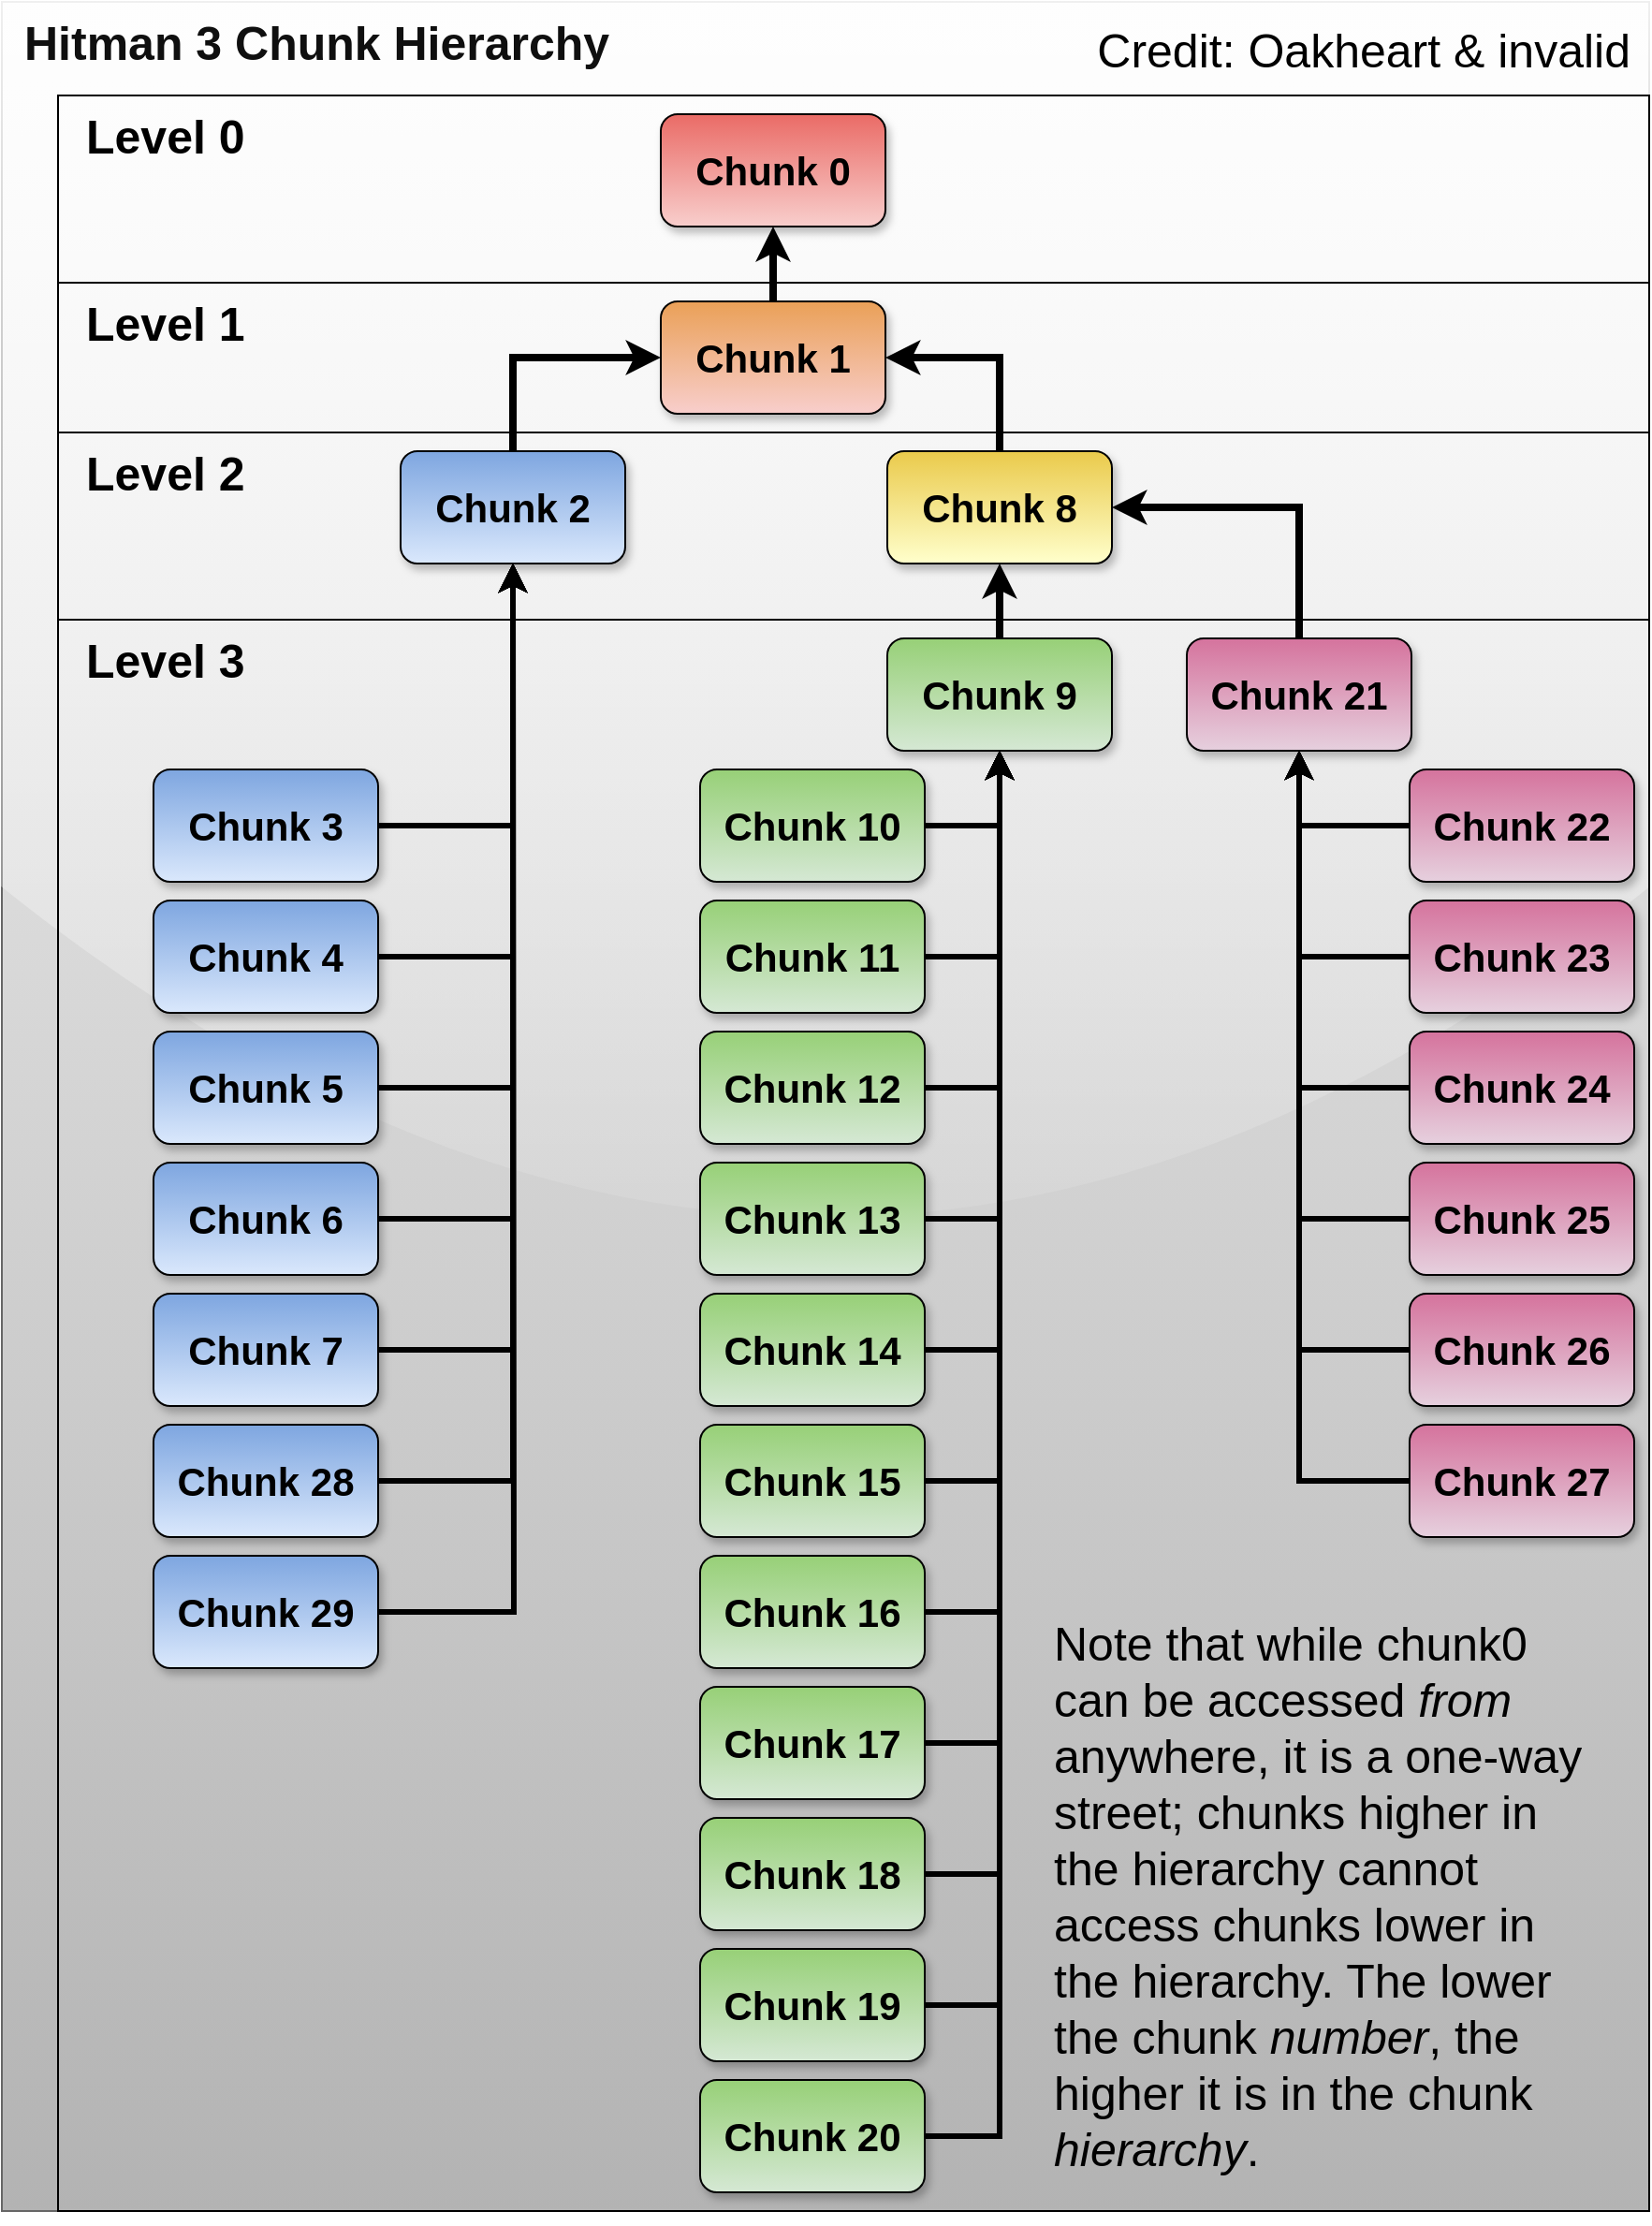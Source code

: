 <mxfile version="20.8.17" type="device"><diagram name="Page-1" id="b98fa263-6416-c6ec-5b7d-78bf54ef71d0"><mxGraphModel dx="1111" dy="766" grid="1" gridSize="10" guides="1" tooltips="1" connect="1" arrows="1" fold="1" page="1" pageScale="1.5" pageWidth="1169" pageHeight="826" background="none" math="0" shadow="0"><root><mxCell id="0" style=";html=1;"/><mxCell id="1" style=";html=1;" parent="0"/><mxCell id="N0DhFaUQ2dvQvEvrO7Er-67" value="&lt;font color=&quot;#0f0f0f&quot;&gt;Hitman 3 Chunk Hierarchy&lt;/font&gt;" style="rounded=0;whiteSpace=wrap;html=1;fontSize=25;verticalAlign=top;align=left;fontStyle=1;labelBorderColor=none;spacingLeft=10;glass=1;sketch=0;shadow=0;fillColor=#f5f5f5;strokeColor=#666666;gradientColor=#b3b3b3;" parent="1" vertex="1"><mxGeometry x="400" y="20" width="880" height="1180" as="geometry"/></mxCell><mxCell id="N0DhFaUQ2dvQvEvrO7Er-72" value="&lt;div&gt;Level 3&lt;br&gt;&lt;/div&gt;" style="rounded=0;whiteSpace=wrap;html=1;labelBorderColor=none;fontSize=25;align=left;verticalAlign=top;fontStyle=1;spacingLeft=13;labelBackgroundColor=none;fillColor=none;" parent="1" vertex="1"><mxGeometry x="430" y="350" width="850" height="850" as="geometry"/></mxCell><mxCell id="N0DhFaUQ2dvQvEvrO7Er-71" value="&lt;div&gt;Level 2&lt;br&gt;&lt;/div&gt;" style="rounded=0;whiteSpace=wrap;html=1;labelBorderColor=none;fontSize=25;align=left;verticalAlign=top;fontStyle=1;spacingLeft=13;fillColor=none;" parent="1" vertex="1"><mxGeometry x="430" y="250" width="850" height="100" as="geometry"/></mxCell><mxCell id="N0DhFaUQ2dvQvEvrO7Er-70" value="&lt;div&gt;Level 1&lt;br&gt;&lt;/div&gt;" style="rounded=0;whiteSpace=wrap;html=1;labelBorderColor=none;fontSize=25;align=left;verticalAlign=top;fontStyle=1;spacingLeft=13;fillColor=none;" parent="1" vertex="1"><mxGeometry x="430" y="170" width="850" height="80" as="geometry"/></mxCell><mxCell id="N0DhFaUQ2dvQvEvrO7Er-69" value="&lt;div&gt;Level 0&lt;br&gt;&lt;/div&gt;" style="rounded=0;whiteSpace=wrap;html=1;labelBorderColor=none;fontSize=25;align=left;verticalAlign=top;fontStyle=1;spacingLeft=13;fillColor=none;" parent="1" vertex="1"><mxGeometry x="430" y="70" width="850" height="100" as="geometry"/></mxCell><mxCell id="N0DhFaUQ2dvQvEvrO7Er-3" value="" style="edgeStyle=orthogonalEdgeStyle;rounded=0;orthogonalLoop=1;jettySize=auto;html=1;strokeWidth=4;" parent="1" source="N0DhFaUQ2dvQvEvrO7Er-2" target="N0DhFaUQ2dvQvEvrO7Er-1" edge="1"><mxGeometry relative="1" as="geometry"/></mxCell><mxCell id="N0DhFaUQ2dvQvEvrO7Er-1" value="&lt;font color=&quot;#000000&quot;&gt;Chunk 0&lt;/font&gt;" style="rounded=1;whiteSpace=wrap;html=1;flipH=0;flipV=1;fontStyle=1;fontSize=21;fillColor=#f8cecc;strokeColor=#000000;gradientColor=#ea6b66;shadow=1;" parent="1" vertex="1"><mxGeometry x="752" y="80" width="120" height="60" as="geometry"/></mxCell><mxCell id="N0DhFaUQ2dvQvEvrO7Er-5" value="" style="edgeStyle=orthogonalEdgeStyle;rounded=0;orthogonalLoop=1;jettySize=auto;html=1;exitX=0.5;exitY=0;exitDx=0;exitDy=0;entryX=1;entryY=0.5;entryDx=0;entryDy=0;strokeWidth=4;" parent="1" source="N0DhFaUQ2dvQvEvrO7Er-4" target="N0DhFaUQ2dvQvEvrO7Er-2" edge="1"><mxGeometry relative="1" as="geometry"/></mxCell><mxCell id="N0DhFaUQ2dvQvEvrO7Er-7" value="" style="edgeStyle=orthogonalEdgeStyle;rounded=0;orthogonalLoop=1;jettySize=auto;html=1;exitX=0.5;exitY=0;exitDx=0;exitDy=0;entryX=0;entryY=0.5;entryDx=0;entryDy=0;strokeWidth=4;" parent="1" source="N0DhFaUQ2dvQvEvrO7Er-6" target="N0DhFaUQ2dvQvEvrO7Er-2" edge="1"><mxGeometry relative="1" as="geometry"/></mxCell><mxCell id="N0DhFaUQ2dvQvEvrO7Er-2" value="&lt;div style=&quot;font-size: 21px;&quot;&gt;Chunk 1&lt;/div&gt;" style="rounded=1;whiteSpace=wrap;html=1;flipH=0;flipV=1;fontStyle=1;fontSize=21;fillColor=#f8cecc;strokeColor=#000000;gradientColor=#EAA057;shadow=1;" parent="1" vertex="1"><mxGeometry x="752" y="180" width="120" height="60" as="geometry"/></mxCell><mxCell id="N0DhFaUQ2dvQvEvrO7Er-28" value="" style="edgeStyle=orthogonalEdgeStyle;rounded=0;orthogonalLoop=1;jettySize=auto;html=1;strokeWidth=4;" parent="1" source="N0DhFaUQ2dvQvEvrO7Er-27" target="N0DhFaUQ2dvQvEvrO7Er-4" edge="1"><mxGeometry relative="1" as="geometry"/></mxCell><mxCell id="N0DhFaUQ2dvQvEvrO7Er-30" value="" style="edgeStyle=orthogonalEdgeStyle;rounded=0;orthogonalLoop=1;jettySize=auto;html=1;exitX=0.5;exitY=0;exitDx=0;exitDy=0;strokeWidth=4;entryX=1;entryY=0.5;entryDx=0;entryDy=0;" parent="1" source="N0DhFaUQ2dvQvEvrO7Er-29" target="N0DhFaUQ2dvQvEvrO7Er-4" edge="1"><mxGeometry relative="1" as="geometry"/></mxCell><mxCell id="N0DhFaUQ2dvQvEvrO7Er-4" value="&lt;div style=&quot;font-size: 21px;&quot;&gt;Chunk 8&lt;br style=&quot;font-size: 21px;&quot;&gt;&lt;/div&gt;" style="rounded=1;whiteSpace=wrap;html=1;flipH=0;flipV=1;fontStyle=1;fontSize=21;fillColor=#FFFFCC;strokeColor=#000000;gradientColor=#EACA4B;glass=0;shadow=1;" parent="1" vertex="1"><mxGeometry x="873" y="260" width="120" height="60" as="geometry"/></mxCell><mxCell id="N0DhFaUQ2dvQvEvrO7Er-6" value="&lt;div style=&quot;font-size: 21px;&quot;&gt;Chunk 2&lt;br style=&quot;font-size: 21px;&quot;&gt;&lt;/div&gt;" style="rounded=1;whiteSpace=wrap;html=1;flipH=0;flipV=1;fontStyle=1;fontSize=21;fillColor=#dae8fc;strokeColor=#000000;gradientColor=#7ea6e0;shadow=1;" parent="1" vertex="1"><mxGeometry x="613" y="260" width="120" height="60" as="geometry"/></mxCell><mxCell id="N0DhFaUQ2dvQvEvrO7Er-21" style="edgeStyle=orthogonalEdgeStyle;rounded=0;orthogonalLoop=1;jettySize=auto;html=1;entryX=0.5;entryY=1;entryDx=0;entryDy=0;strokeWidth=3;" parent="1" source="N0DhFaUQ2dvQvEvrO7Er-10" target="N0DhFaUQ2dvQvEvrO7Er-6" edge="1"><mxGeometry relative="1" as="geometry"/></mxCell><mxCell id="N0DhFaUQ2dvQvEvrO7Er-10" value="&lt;div style=&quot;font-size: 21px;&quot;&gt;Chunk 7&lt;br style=&quot;font-size: 21px;&quot;&gt;&lt;/div&gt;" style="rounded=1;whiteSpace=wrap;html=1;flipH=0;flipV=1;fontStyle=1;fontSize=21;shadow=1;fillColor=#dae8fc;gradientColor=#7ea6e0;strokeColor=#000000;" parent="1" vertex="1"><mxGeometry x="481" y="710" width="120" height="60" as="geometry"/></mxCell><mxCell id="N0DhFaUQ2dvQvEvrO7Er-22" style="edgeStyle=orthogonalEdgeStyle;rounded=0;orthogonalLoop=1;jettySize=auto;html=1;entryX=0.5;entryY=1;entryDx=0;entryDy=0;strokeWidth=3;" parent="1" source="N0DhFaUQ2dvQvEvrO7Er-12" target="N0DhFaUQ2dvQvEvrO7Er-6" edge="1"><mxGeometry relative="1" as="geometry"/></mxCell><mxCell id="N0DhFaUQ2dvQvEvrO7Er-12" value="&lt;div style=&quot;font-size: 21px;&quot;&gt;Chunk 6&lt;br style=&quot;font-size: 21px;&quot;&gt;&lt;/div&gt;" style="rounded=1;whiteSpace=wrap;html=1;flipH=0;flipV=1;fontStyle=1;fontSize=21;shadow=1;fillColor=#dae8fc;gradientColor=#7ea6e0;strokeColor=#000000;" parent="1" vertex="1"><mxGeometry x="481" y="640" width="120" height="60" as="geometry"/></mxCell><mxCell id="N0DhFaUQ2dvQvEvrO7Er-23" style="edgeStyle=orthogonalEdgeStyle;rounded=0;orthogonalLoop=1;jettySize=auto;html=1;entryX=0.5;entryY=1;entryDx=0;entryDy=0;strokeWidth=3;" parent="1" source="N0DhFaUQ2dvQvEvrO7Er-14" target="N0DhFaUQ2dvQvEvrO7Er-6" edge="1"><mxGeometry relative="1" as="geometry"/></mxCell><mxCell id="N0DhFaUQ2dvQvEvrO7Er-14" value="&lt;div style=&quot;font-size: 21px;&quot;&gt;Chunk 5&lt;br style=&quot;font-size: 21px;&quot;&gt;&lt;/div&gt;" style="rounded=1;whiteSpace=wrap;html=1;flipH=0;flipV=1;fontStyle=1;fontSize=21;shadow=1;fillColor=#dae8fc;gradientColor=#7ea6e0;strokeColor=#000000;" parent="1" vertex="1"><mxGeometry x="481" y="570" width="120" height="60" as="geometry"/></mxCell><mxCell id="N0DhFaUQ2dvQvEvrO7Er-24" style="edgeStyle=orthogonalEdgeStyle;rounded=0;orthogonalLoop=1;jettySize=auto;html=1;entryX=0.5;entryY=1;entryDx=0;entryDy=0;strokeWidth=3;" parent="1" source="N0DhFaUQ2dvQvEvrO7Er-16" target="N0DhFaUQ2dvQvEvrO7Er-6" edge="1"><mxGeometry relative="1" as="geometry"/></mxCell><mxCell id="N0DhFaUQ2dvQvEvrO7Er-16" value="&lt;div style=&quot;font-size: 21px;&quot;&gt;Chunk 4&lt;br style=&quot;font-size: 21px;&quot;&gt;&lt;/div&gt;" style="rounded=1;whiteSpace=wrap;html=1;flipH=0;flipV=1;fontStyle=1;fontSize=21;shadow=1;fillColor=#dae8fc;gradientColor=#7ea6e0;strokeColor=#000000;" parent="1" vertex="1"><mxGeometry x="481" y="500" width="120" height="60" as="geometry"/></mxCell><mxCell id="N0DhFaUQ2dvQvEvrO7Er-25" style="edgeStyle=orthogonalEdgeStyle;rounded=0;orthogonalLoop=1;jettySize=auto;html=1;strokeWidth=3;" parent="1" source="N0DhFaUQ2dvQvEvrO7Er-18" target="N0DhFaUQ2dvQvEvrO7Er-6" edge="1"><mxGeometry relative="1" as="geometry"/></mxCell><mxCell id="N0DhFaUQ2dvQvEvrO7Er-18" value="&lt;div style=&quot;font-size: 21px;&quot;&gt;Chunk 3&lt;br style=&quot;font-size: 21px;&quot;&gt;&lt;/div&gt;" style="rounded=1;whiteSpace=wrap;html=1;flipH=0;flipV=1;fontStyle=1;fontSize=21;shadow=1;fillColor=#dae8fc;gradientColor=#7ea6e0;strokeColor=#000000;" parent="1" vertex="1"><mxGeometry x="481" y="430" width="120" height="60" as="geometry"/></mxCell><mxCell id="N0DhFaUQ2dvQvEvrO7Er-27" value="&lt;div style=&quot;font-size: 21px;&quot;&gt;Chunk 9&lt;br style=&quot;font-size: 21px;&quot;&gt;&lt;/div&gt;" style="rounded=1;whiteSpace=wrap;html=1;flipH=0;flipV=1;fontStyle=1;fontSize=21;fillColor=#d5e8d4;strokeColor=#000000;gradientColor=#97d077;shadow=1;" parent="1" vertex="1"><mxGeometry x="873" y="360" width="120" height="60" as="geometry"/></mxCell><mxCell id="N0DhFaUQ2dvQvEvrO7Er-29" value="&lt;div style=&quot;font-size: 21px;&quot;&gt;Chunk 21&lt;br style=&quot;font-size: 21px;&quot;&gt;&lt;/div&gt;" style="rounded=1;whiteSpace=wrap;html=1;flipH=0;flipV=1;fontStyle=1;fontSize=21;fillColor=#e6d0de;strokeColor=#000000;shadow=1;gradientColor=#d5739d;" parent="1" vertex="1"><mxGeometry x="1033" y="360" width="120" height="60" as="geometry"/></mxCell><mxCell id="N0DhFaUQ2dvQvEvrO7Er-49" style="edgeStyle=orthogonalEdgeStyle;rounded=0;orthogonalLoop=1;jettySize=auto;html=1;exitX=1;exitY=0.5;exitDx=0;exitDy=0;strokeWidth=3;" parent="1" source="N0DhFaUQ2dvQvEvrO7Er-31" target="N0DhFaUQ2dvQvEvrO7Er-27" edge="1"><mxGeometry relative="1" as="geometry"/></mxCell><mxCell id="N0DhFaUQ2dvQvEvrO7Er-31" value="&lt;div style=&quot;font-size: 21px;&quot;&gt;Chunk 10&lt;br style=&quot;font-size: 21px;&quot;&gt;&lt;/div&gt;" style="rounded=1;whiteSpace=wrap;html=1;flipH=0;flipV=1;fontStyle=1;fontSize=21;fillColor=#d5e8d4;strokeColor=#000000;shadow=1;gradientColor=#97d077;" parent="1" vertex="1"><mxGeometry x="773" y="430" width="120" height="60" as="geometry"/></mxCell><mxCell id="N0DhFaUQ2dvQvEvrO7Er-50" style="edgeStyle=orthogonalEdgeStyle;rounded=0;orthogonalLoop=1;jettySize=auto;html=1;entryX=0.5;entryY=1;entryDx=0;entryDy=0;exitX=1;exitY=0.5;exitDx=0;exitDy=0;strokeWidth=3;" parent="1" source="N0DhFaUQ2dvQvEvrO7Er-32" target="N0DhFaUQ2dvQvEvrO7Er-27" edge="1"><mxGeometry relative="1" as="geometry"/></mxCell><mxCell id="N0DhFaUQ2dvQvEvrO7Er-32" value="&lt;div style=&quot;font-size: 21px;&quot;&gt;Chunk 11&lt;br style=&quot;font-size: 21px;&quot;&gt;&lt;/div&gt;" style="rounded=1;whiteSpace=wrap;html=1;flipH=0;flipV=1;fontStyle=1;fontSize=21;shadow=1;fillColor=#d5e8d4;gradientColor=#97d077;strokeColor=#000000;" parent="1" vertex="1"><mxGeometry x="773" y="500" width="120" height="60" as="geometry"/></mxCell><mxCell id="N0DhFaUQ2dvQvEvrO7Er-51" style="edgeStyle=orthogonalEdgeStyle;rounded=0;orthogonalLoop=1;jettySize=auto;html=1;entryX=0.5;entryY=1;entryDx=0;entryDy=0;exitX=1;exitY=0.5;exitDx=0;exitDy=0;strokeWidth=3;" parent="1" source="N0DhFaUQ2dvQvEvrO7Er-33" target="N0DhFaUQ2dvQvEvrO7Er-27" edge="1"><mxGeometry relative="1" as="geometry"/></mxCell><mxCell id="N0DhFaUQ2dvQvEvrO7Er-33" value="&lt;div style=&quot;font-size: 21px;&quot;&gt;Chunk 12&lt;br style=&quot;font-size: 21px;&quot;&gt;&lt;/div&gt;" style="rounded=1;whiteSpace=wrap;html=1;flipH=0;flipV=1;fontStyle=1;fontSize=21;shadow=1;fillColor=#d5e8d4;gradientColor=#97d077;strokeColor=#000000;" parent="1" vertex="1"><mxGeometry x="773" y="570" width="120" height="60" as="geometry"/></mxCell><mxCell id="N0DhFaUQ2dvQvEvrO7Er-52" style="edgeStyle=orthogonalEdgeStyle;rounded=0;orthogonalLoop=1;jettySize=auto;html=1;entryX=0.5;entryY=1;entryDx=0;entryDy=0;exitX=1;exitY=0.5;exitDx=0;exitDy=0;strokeWidth=3;" parent="1" source="N0DhFaUQ2dvQvEvrO7Er-34" target="N0DhFaUQ2dvQvEvrO7Er-27" edge="1"><mxGeometry relative="1" as="geometry"/></mxCell><mxCell id="N0DhFaUQ2dvQvEvrO7Er-34" value="&lt;div style=&quot;font-size: 21px;&quot;&gt;Chunk 13&lt;br style=&quot;font-size: 21px;&quot;&gt;&lt;/div&gt;" style="rounded=1;whiteSpace=wrap;html=1;flipH=0;flipV=1;fontStyle=1;fontSize=21;shadow=1;fillColor=#d5e8d4;gradientColor=#97d077;strokeColor=#000000;" parent="1" vertex="1"><mxGeometry x="773" y="640" width="120" height="60" as="geometry"/></mxCell><mxCell id="N0DhFaUQ2dvQvEvrO7Er-53" style="edgeStyle=orthogonalEdgeStyle;rounded=0;orthogonalLoop=1;jettySize=auto;html=1;entryX=0.5;entryY=1;entryDx=0;entryDy=0;exitX=1;exitY=0.5;exitDx=0;exitDy=0;strokeWidth=3;" parent="1" source="N0DhFaUQ2dvQvEvrO7Er-35" target="N0DhFaUQ2dvQvEvrO7Er-27" edge="1"><mxGeometry relative="1" as="geometry"/></mxCell><mxCell id="N0DhFaUQ2dvQvEvrO7Er-35" value="&lt;div style=&quot;font-size: 21px;&quot;&gt;Chunk 14&lt;br style=&quot;font-size: 21px;&quot;&gt;&lt;/div&gt;" style="rounded=1;whiteSpace=wrap;html=1;flipH=0;flipV=1;fontStyle=1;fontSize=21;shadow=1;fillColor=#d5e8d4;gradientColor=#97d077;strokeColor=#000000;" parent="1" vertex="1"><mxGeometry x="773" y="710" width="120" height="60" as="geometry"/></mxCell><mxCell id="N0DhFaUQ2dvQvEvrO7Er-54" style="edgeStyle=orthogonalEdgeStyle;rounded=0;orthogonalLoop=1;jettySize=auto;html=1;entryX=0.5;entryY=1;entryDx=0;entryDy=0;exitX=1;exitY=0.5;exitDx=0;exitDy=0;strokeWidth=3;" parent="1" source="N0DhFaUQ2dvQvEvrO7Er-36" target="N0DhFaUQ2dvQvEvrO7Er-27" edge="1"><mxGeometry relative="1" as="geometry"/></mxCell><mxCell id="N0DhFaUQ2dvQvEvrO7Er-36" value="&lt;div style=&quot;font-size: 21px;&quot;&gt;Chunk 15&lt;br style=&quot;font-size: 21px;&quot;&gt;&lt;/div&gt;" style="rounded=1;whiteSpace=wrap;html=1;flipH=0;flipV=1;fontStyle=1;fontSize=21;shadow=1;fillColor=#d5e8d4;gradientColor=#97d077;strokeColor=#000000;" parent="1" vertex="1"><mxGeometry x="773" y="780" width="120" height="60" as="geometry"/></mxCell><mxCell id="N0DhFaUQ2dvQvEvrO7Er-55" style="edgeStyle=orthogonalEdgeStyle;rounded=0;orthogonalLoop=1;jettySize=auto;html=1;entryX=0.5;entryY=1;entryDx=0;entryDy=0;exitX=1;exitY=0.5;exitDx=0;exitDy=0;strokeWidth=3;" parent="1" source="N0DhFaUQ2dvQvEvrO7Er-37" target="N0DhFaUQ2dvQvEvrO7Er-27" edge="1"><mxGeometry relative="1" as="geometry"/></mxCell><mxCell id="N0DhFaUQ2dvQvEvrO7Er-37" value="&lt;div style=&quot;font-size: 21px;&quot;&gt;Chunk 16&lt;br style=&quot;font-size: 21px;&quot;&gt;&lt;/div&gt;" style="rounded=1;whiteSpace=wrap;html=1;flipH=0;flipV=1;fontStyle=1;fontSize=21;shadow=1;fillColor=#d5e8d4;gradientColor=#97d077;strokeColor=#000000;" parent="1" vertex="1"><mxGeometry x="773" y="850" width="120" height="60" as="geometry"/></mxCell><mxCell id="N0DhFaUQ2dvQvEvrO7Er-56" style="edgeStyle=orthogonalEdgeStyle;rounded=0;orthogonalLoop=1;jettySize=auto;html=1;entryX=0.5;entryY=1;entryDx=0;entryDy=0;exitX=1;exitY=0.5;exitDx=0;exitDy=0;strokeWidth=3;" parent="1" source="N0DhFaUQ2dvQvEvrO7Er-38" target="N0DhFaUQ2dvQvEvrO7Er-27" edge="1"><mxGeometry relative="1" as="geometry"/></mxCell><mxCell id="N0DhFaUQ2dvQvEvrO7Er-38" value="&lt;div style=&quot;font-size: 21px;&quot;&gt;Chunk 17&lt;br style=&quot;font-size: 21px;&quot;&gt;&lt;/div&gt;" style="rounded=1;whiteSpace=wrap;html=1;flipH=0;flipV=1;fontStyle=1;fontSize=21;shadow=1;fillColor=#d5e8d4;gradientColor=#97d077;strokeColor=#000000;" parent="1" vertex="1"><mxGeometry x="773" y="920" width="120" height="60" as="geometry"/></mxCell><mxCell id="N0DhFaUQ2dvQvEvrO7Er-57" style="edgeStyle=orthogonalEdgeStyle;rounded=0;orthogonalLoop=1;jettySize=auto;html=1;entryX=0.5;entryY=1;entryDx=0;entryDy=0;exitX=1;exitY=0.5;exitDx=0;exitDy=0;strokeWidth=3;" parent="1" source="N0DhFaUQ2dvQvEvrO7Er-39" target="N0DhFaUQ2dvQvEvrO7Er-27" edge="1"><mxGeometry relative="1" as="geometry"/></mxCell><mxCell id="N0DhFaUQ2dvQvEvrO7Er-39" value="&lt;div style=&quot;font-size: 21px;&quot;&gt;Chunk 18&lt;br style=&quot;font-size: 21px;&quot;&gt;&lt;/div&gt;" style="rounded=1;whiteSpace=wrap;html=1;flipH=0;flipV=1;fontStyle=1;fontSize=21;shadow=1;fillColor=#d5e8d4;gradientColor=#97d077;strokeColor=#000000;" parent="1" vertex="1"><mxGeometry x="773" y="990" width="120" height="60" as="geometry"/></mxCell><mxCell id="N0DhFaUQ2dvQvEvrO7Er-58" style="edgeStyle=orthogonalEdgeStyle;rounded=0;orthogonalLoop=1;jettySize=auto;html=1;entryX=0.5;entryY=1;entryDx=0;entryDy=0;exitX=1;exitY=0.5;exitDx=0;exitDy=0;strokeWidth=3;" parent="1" source="N0DhFaUQ2dvQvEvrO7Er-40" target="N0DhFaUQ2dvQvEvrO7Er-27" edge="1"><mxGeometry relative="1" as="geometry"/></mxCell><mxCell id="N0DhFaUQ2dvQvEvrO7Er-40" value="&lt;div style=&quot;font-size: 21px;&quot;&gt;Chunk 19&lt;br style=&quot;font-size: 21px;&quot;&gt;&lt;/div&gt;" style="rounded=1;whiteSpace=wrap;html=1;flipH=0;flipV=1;fontSize=21;fontStyle=1;shadow=1;fillColor=#d5e8d4;gradientColor=#97d077;strokeColor=#000000;" parent="1" vertex="1"><mxGeometry x="773" y="1060" width="120" height="60" as="geometry"/></mxCell><mxCell id="N0DhFaUQ2dvQvEvrO7Er-59" style="edgeStyle=orthogonalEdgeStyle;rounded=0;orthogonalLoop=1;jettySize=auto;html=1;entryX=0.5;entryY=1;entryDx=0;entryDy=0;exitX=1;exitY=0.5;exitDx=0;exitDy=0;strokeWidth=3;" parent="1" source="N0DhFaUQ2dvQvEvrO7Er-41" target="N0DhFaUQ2dvQvEvrO7Er-27" edge="1"><mxGeometry relative="1" as="geometry"/></mxCell><mxCell id="N0DhFaUQ2dvQvEvrO7Er-41" value="&lt;div style=&quot;font-size: 21px;&quot;&gt;Chunk 20&lt;br style=&quot;font-size: 21px;&quot;&gt;&lt;/div&gt;" style="rounded=1;whiteSpace=wrap;html=1;flipH=0;flipV=1;fontStyle=1;fontSize=21;shadow=1;fillColor=#d5e8d4;gradientColor=#97d077;strokeColor=#000000;" parent="1" vertex="1"><mxGeometry x="773" y="1130" width="120" height="60" as="geometry"/></mxCell><mxCell id="N0DhFaUQ2dvQvEvrO7Er-60" style="edgeStyle=orthogonalEdgeStyle;rounded=0;orthogonalLoop=1;jettySize=auto;html=1;exitX=0;exitY=0.5;exitDx=0;exitDy=0;strokeWidth=3;" parent="1" source="N0DhFaUQ2dvQvEvrO7Er-43" target="N0DhFaUQ2dvQvEvrO7Er-29" edge="1"><mxGeometry relative="1" as="geometry"/></mxCell><mxCell id="N0DhFaUQ2dvQvEvrO7Er-43" value="&lt;div style=&quot;font-size: 21px;&quot;&gt;Chunk 22&lt;br style=&quot;font-size: 21px;&quot;&gt;&lt;/div&gt;" style="rounded=1;whiteSpace=wrap;html=1;flipH=0;flipV=1;fontStyle=1;fontSize=21;shadow=1;fillColor=#e6d0de;gradientColor=#d5739d;strokeColor=#000000;" parent="1" vertex="1"><mxGeometry x="1152" y="430" width="120" height="60" as="geometry"/></mxCell><mxCell id="N0DhFaUQ2dvQvEvrO7Er-61" style="edgeStyle=orthogonalEdgeStyle;rounded=0;orthogonalLoop=1;jettySize=auto;html=1;entryX=0.5;entryY=1;entryDx=0;entryDy=0;exitX=0;exitY=0.5;exitDx=0;exitDy=0;strokeWidth=3;" parent="1" source="N0DhFaUQ2dvQvEvrO7Er-44" target="N0DhFaUQ2dvQvEvrO7Er-29" edge="1"><mxGeometry relative="1" as="geometry"/></mxCell><mxCell id="N0DhFaUQ2dvQvEvrO7Er-44" value="&lt;div style=&quot;font-size: 21px;&quot;&gt;Chunk 23&lt;br style=&quot;font-size: 21px;&quot;&gt;&lt;/div&gt;" style="rounded=1;whiteSpace=wrap;html=1;flipH=0;flipV=1;fontStyle=1;fontSize=21;shadow=1;fillColor=#e6d0de;gradientColor=#d5739d;strokeColor=#000000;" parent="1" vertex="1"><mxGeometry x="1152" y="500" width="120" height="60" as="geometry"/></mxCell><mxCell id="N0DhFaUQ2dvQvEvrO7Er-62" style="edgeStyle=orthogonalEdgeStyle;rounded=0;orthogonalLoop=1;jettySize=auto;html=1;entryX=0.5;entryY=1;entryDx=0;entryDy=0;exitX=0;exitY=0.5;exitDx=0;exitDy=0;strokeWidth=3;" parent="1" source="N0DhFaUQ2dvQvEvrO7Er-45" target="N0DhFaUQ2dvQvEvrO7Er-29" edge="1"><mxGeometry relative="1" as="geometry"/></mxCell><mxCell id="N0DhFaUQ2dvQvEvrO7Er-45" value="&lt;div style=&quot;font-size: 21px;&quot;&gt;Chunk 24&lt;br style=&quot;font-size: 21px;&quot;&gt;&lt;/div&gt;" style="rounded=1;whiteSpace=wrap;html=1;flipH=0;flipV=1;fontStyle=1;fontSize=21;shadow=1;fillColor=#e6d0de;gradientColor=#d5739d;strokeColor=#000000;" parent="1" vertex="1"><mxGeometry x="1152" y="570" width="120" height="60" as="geometry"/></mxCell><mxCell id="N0DhFaUQ2dvQvEvrO7Er-63" style="edgeStyle=orthogonalEdgeStyle;rounded=0;orthogonalLoop=1;jettySize=auto;html=1;entryX=0.5;entryY=1;entryDx=0;entryDy=0;exitX=0;exitY=0.5;exitDx=0;exitDy=0;strokeWidth=3;" parent="1" source="N0DhFaUQ2dvQvEvrO7Er-46" target="N0DhFaUQ2dvQvEvrO7Er-29" edge="1"><mxGeometry relative="1" as="geometry"/></mxCell><mxCell id="N0DhFaUQ2dvQvEvrO7Er-46" value="&lt;div style=&quot;font-size: 21px;&quot;&gt;Chunk 25&lt;br style=&quot;font-size: 21px;&quot;&gt;&lt;/div&gt;" style="rounded=1;whiteSpace=wrap;html=1;flipH=0;flipV=1;fontStyle=1;fontSize=21;shadow=1;fillColor=#e6d0de;gradientColor=#d5739d;strokeColor=#000000;" parent="1" vertex="1"><mxGeometry x="1152" y="640" width="120" height="60" as="geometry"/></mxCell><mxCell id="N0DhFaUQ2dvQvEvrO7Er-64" style="edgeStyle=orthogonalEdgeStyle;rounded=0;orthogonalLoop=1;jettySize=auto;html=1;entryX=0.5;entryY=1;entryDx=0;entryDy=0;exitX=0;exitY=0.5;exitDx=0;exitDy=0;strokeWidth=3;" parent="1" source="N0DhFaUQ2dvQvEvrO7Er-47" target="N0DhFaUQ2dvQvEvrO7Er-29" edge="1"><mxGeometry relative="1" as="geometry"/></mxCell><mxCell id="N0DhFaUQ2dvQvEvrO7Er-47" value="&lt;div style=&quot;font-size: 21px;&quot;&gt;Chunk 26&lt;br style=&quot;font-size: 21px;&quot;&gt;&lt;/div&gt;" style="rounded=1;whiteSpace=wrap;html=1;flipH=0;flipV=1;fontStyle=1;fontSize=21;shadow=1;fillColor=#e6d0de;gradientColor=#d5739d;strokeColor=#000000;" parent="1" vertex="1"><mxGeometry x="1152" y="710" width="120" height="60" as="geometry"/></mxCell><mxCell id="N0DhFaUQ2dvQvEvrO7Er-65" style="edgeStyle=orthogonalEdgeStyle;rounded=0;orthogonalLoop=1;jettySize=auto;html=1;entryX=0.5;entryY=1;entryDx=0;entryDy=0;exitX=0;exitY=0.5;exitDx=0;exitDy=0;strokeWidth=3;" parent="1" source="N0DhFaUQ2dvQvEvrO7Er-48" target="N0DhFaUQ2dvQvEvrO7Er-29" edge="1"><mxGeometry relative="1" as="geometry"/></mxCell><mxCell id="N0DhFaUQ2dvQvEvrO7Er-48" value="&lt;div style=&quot;font-size: 21px;&quot;&gt;Chunk 27&lt;br style=&quot;font-size: 21px;&quot;&gt;&lt;/div&gt;" style="rounded=1;whiteSpace=wrap;html=1;flipH=0;flipV=1;fontStyle=1;fontSize=21;shadow=1;fillColor=#e6d0de;gradientColor=#d5739d;strokeColor=#000000;" parent="1" vertex="1"><mxGeometry x="1152" y="780" width="120" height="60" as="geometry"/></mxCell><mxCell id="N0DhFaUQ2dvQvEvrO7Er-74" value="&lt;p style=&quot;&quot; data-changed=&quot;false&quot; data-from-init=&quot;true&quot; data-paragraphid=&quot;3&quot; class=&quot;root-block-node&quot;&gt;Note that while chunk0 can be accessed &lt;i&gt;from&lt;/i&gt; anywhere, it is a one-way street; chunks higher in the hierarchy cannot access chunks lower in the hierarchy. The lower the chunk &lt;i&gt;number&lt;/i&gt;, the higher it is in the chunk &lt;i&gt;hierarchy&lt;/i&gt;.&lt;br&gt;&lt;/p&gt;" style="text;whiteSpace=wrap;html=1;fontSize=25;" parent="1" vertex="1"><mxGeometry x="960" y="850" width="300" height="250" as="geometry"/></mxCell><mxCell id="N0DhFaUQ2dvQvEvrO7Er-75" value="Credit: Oakheart &amp;amp; invalid " style="text;whiteSpace=wrap;html=1;fontSize=25;align=right;verticalAlign=middle;" parent="1" vertex="1"><mxGeometry x="974" y="20" width="298" height="50" as="geometry"/></mxCell><mxCell id="8N7Vn7bXFM0D_MzjP88z-33" style="edgeStyle=orthogonalEdgeStyle;rounded=0;orthogonalLoop=1;jettySize=auto;html=1;strokeWidth=3;entryX=0.5;entryY=1;entryDx=0;entryDy=0;" parent="1" target="N0DhFaUQ2dvQvEvrO7Er-6" edge="1" source="8N7Vn7bXFM0D_MzjP88z-34"><mxGeometry relative="1" as="geometry"><mxPoint x="601" y="1070.059" as="sourcePoint"/><mxPoint x="673" y="330" as="targetPoint"/></mxGeometry></mxCell><mxCell id="8N7Vn7bXFM0D_MzjP88z-34" value="&lt;div style=&quot;font-size: 21px;&quot;&gt;Chunk 28&lt;/div&gt;" style="rounded=1;whiteSpace=wrap;html=1;flipH=0;flipV=1;fontStyle=1;fontSize=21;shadow=1;fillColor=#dae8fc;gradientColor=#7ea6e0;strokeColor=#000000;" parent="1" vertex="1"><mxGeometry x="481" y="780" width="120" height="60" as="geometry"/></mxCell><mxCell id="egLnhbrrIV5r9yWpWKBw-17" value="&lt;div style=&quot;font-size: 21px;&quot;&gt;Chunk 29&lt;/div&gt;" style="rounded=1;whiteSpace=wrap;html=1;flipH=0;flipV=1;fontStyle=1;fontSize=21;shadow=1;fillColor=#dae8fc;gradientColor=#7ea6e0;strokeColor=#000000;" vertex="1" parent="1"><mxGeometry x="481" y="850" width="120" height="60" as="geometry"/></mxCell><mxCell id="egLnhbrrIV5r9yWpWKBw-19" style="edgeStyle=orthogonalEdgeStyle;rounded=0;orthogonalLoop=1;jettySize=auto;html=1;strokeWidth=3;entryX=0.5;entryY=1;entryDx=0;entryDy=0;" edge="1" parent="1" source="egLnhbrrIV5r9yWpWKBw-17"><mxGeometry relative="1" as="geometry"><mxPoint x="600" y="1140" as="sourcePoint"/><mxPoint x="673" y="320" as="targetPoint"/></mxGeometry></mxCell></root></mxGraphModel></diagram></mxfile>